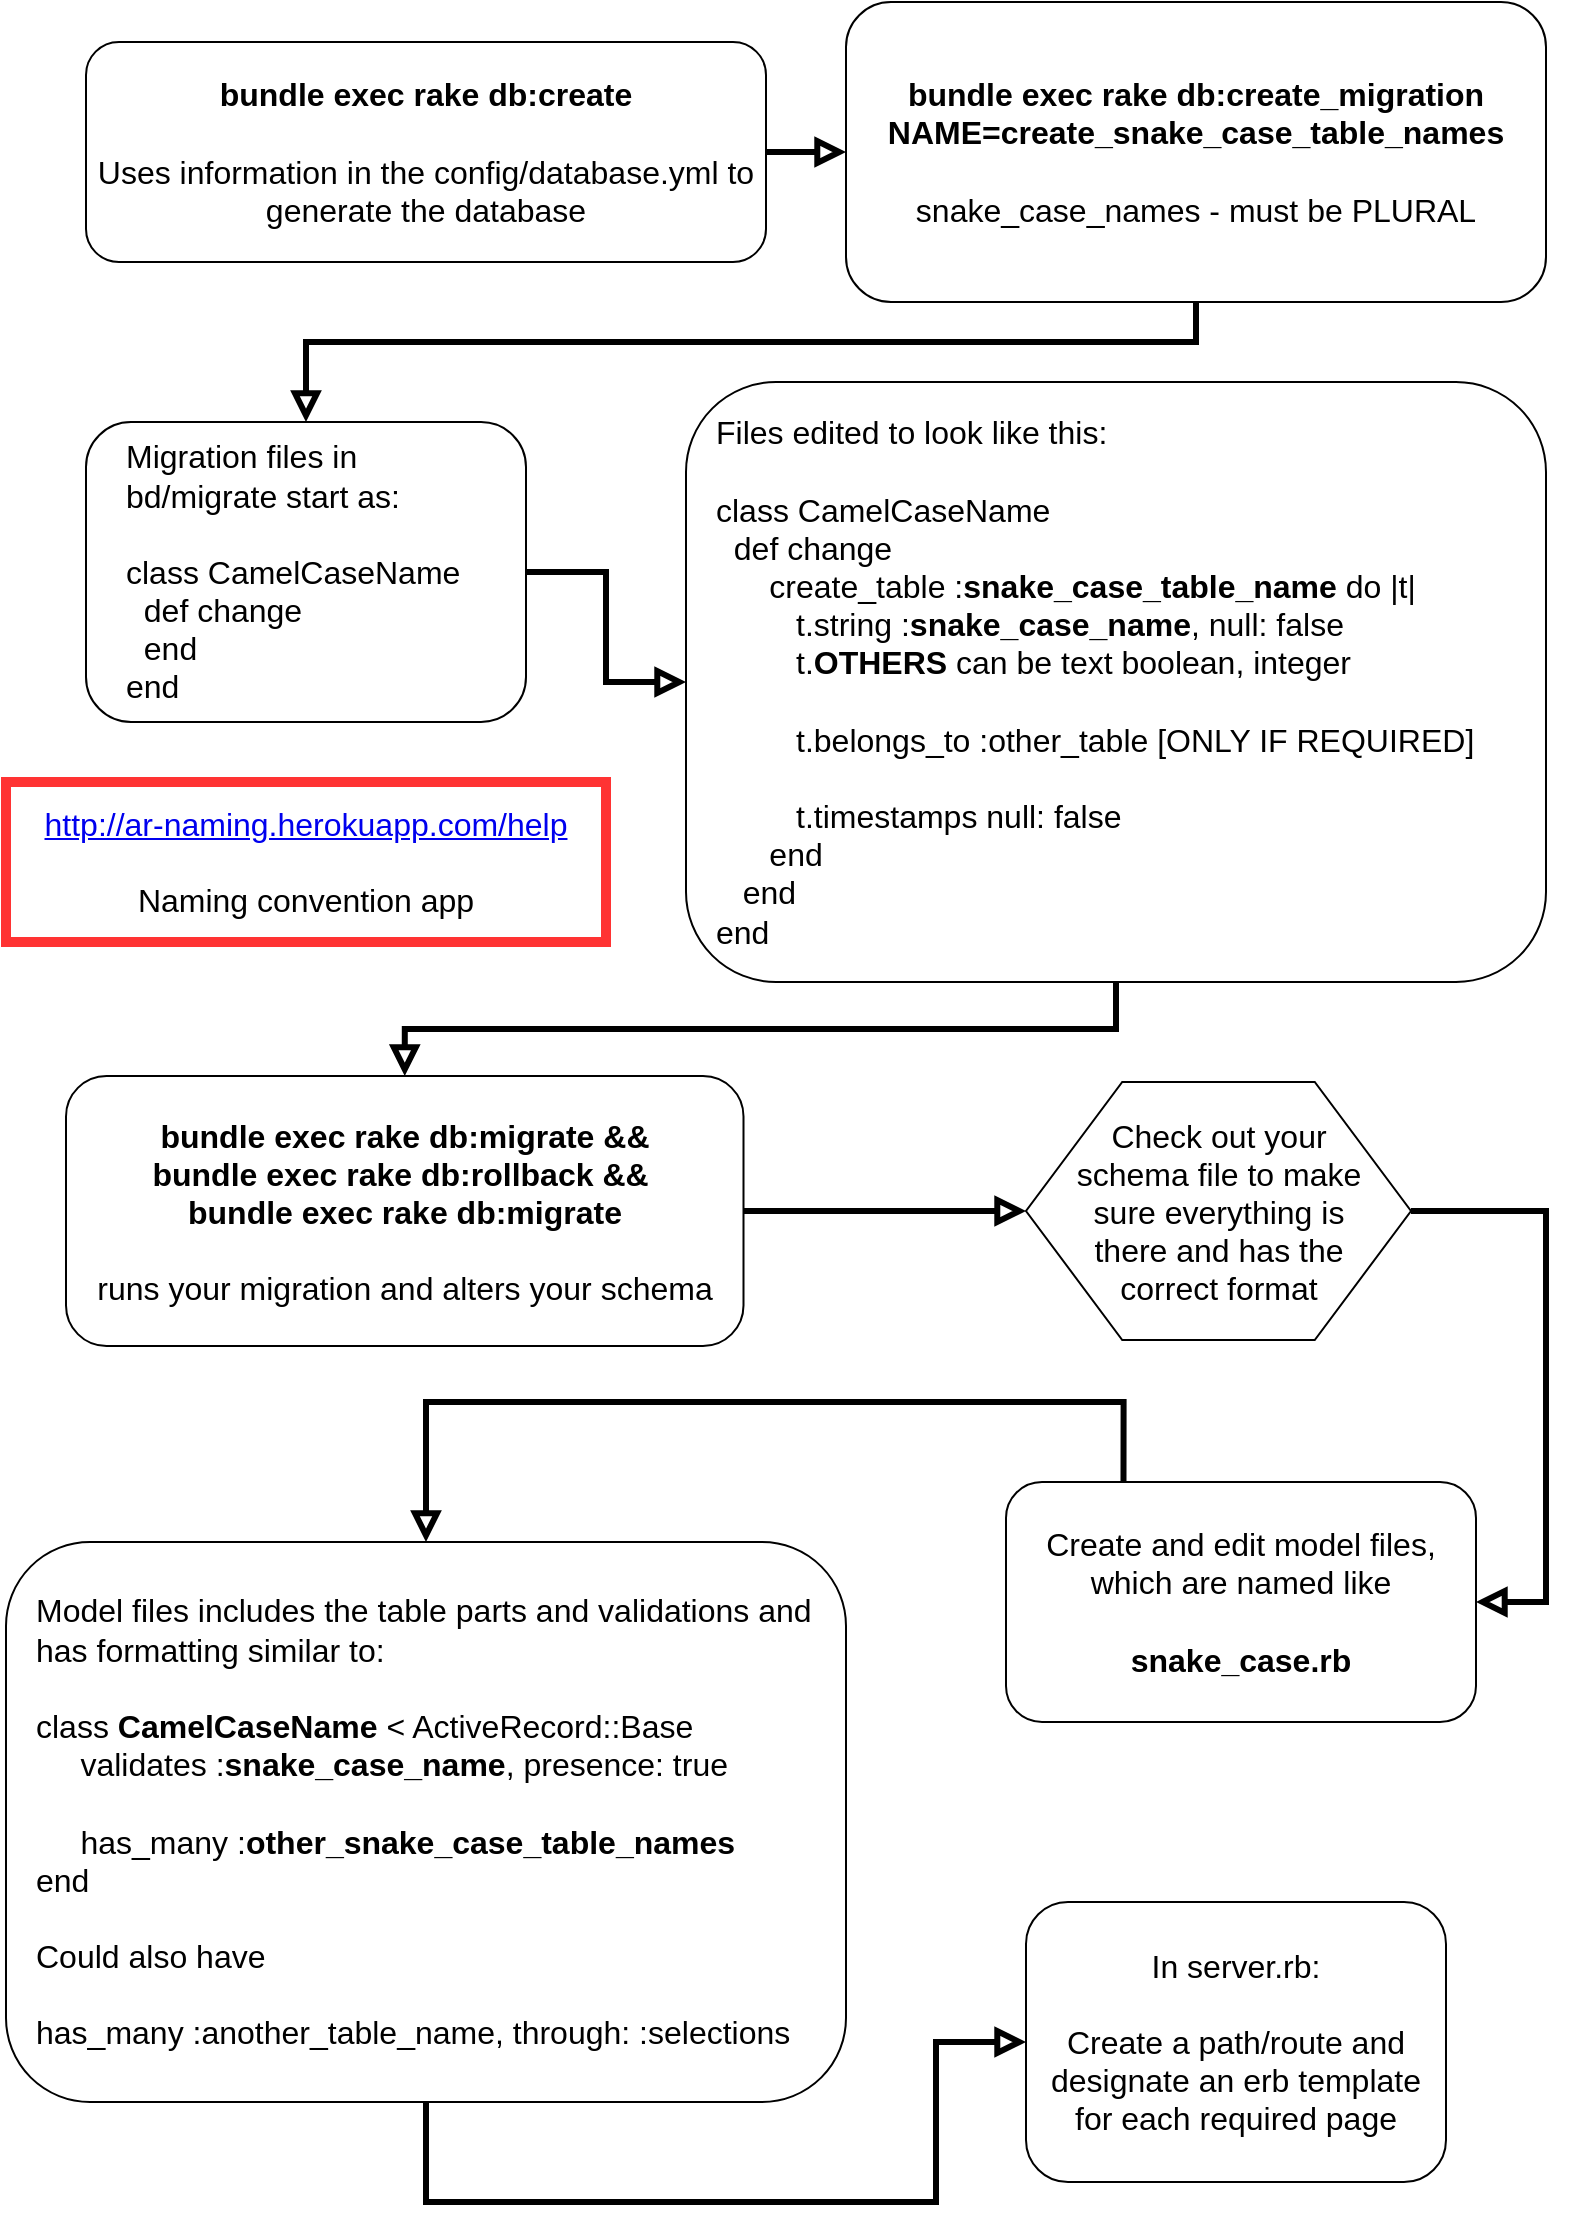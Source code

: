 <mxfile version="13.3.9" type="device"><diagram id="C5RBs43oDa-KdzZeNtuy" name="Page-1"><mxGraphModel dx="1112" dy="1182" grid="1" gridSize="10" guides="1" tooltips="1" connect="1" arrows="1" fold="1" page="1" pageScale="1" pageWidth="827" pageHeight="1169" math="0" shadow="0"><root><mxCell id="WIyWlLk6GJQsqaUBKTNV-0"/><mxCell id="WIyWlLk6GJQsqaUBKTNV-1" parent="WIyWlLk6GJQsqaUBKTNV-0"/><mxCell id="WIyWlLk6GJQsqaUBKTNV-2" value="" style="rounded=0;html=1;jettySize=auto;orthogonalLoop=1;fontSize=11;endArrow=block;endFill=0;endSize=8;strokeWidth=3;shadow=0;labelBackgroundColor=none;edgeStyle=orthogonalEdgeStyle;exitX=1;exitY=0.5;exitDx=0;exitDy=0;entryX=0;entryY=0.5;entryDx=0;entryDy=0;" parent="WIyWlLk6GJQsqaUBKTNV-1" source="WIyWlLk6GJQsqaUBKTNV-3" edge="1" target="2wtldnMOHcKJQ8Ly90QJ-17"><mxGeometry relative="1" as="geometry"><mxPoint x="232.5" y="320" as="targetPoint"/></mxGeometry></mxCell><mxCell id="WIyWlLk6GJQsqaUBKTNV-3" value="&lt;b style=&quot;font-size: 16px&quot;&gt;bundle exec rake db:create&lt;/b&gt;&lt;br style=&quot;font-size: 16px&quot;&gt;&lt;br style=&quot;font-size: 16px&quot;&gt;Uses information in the config/database.yml to generate the database" style="rounded=1;whiteSpace=wrap;html=1;fontSize=16;glass=0;strokeWidth=1;shadow=0;" parent="WIyWlLk6GJQsqaUBKTNV-1" vertex="1"><mxGeometry x="60" y="40" width="340" height="110" as="geometry"/></mxCell><mxCell id="WIyWlLk6GJQsqaUBKTNV-7" value="In server.rb:&lt;br style=&quot;font-size: 16px;&quot;&gt;&lt;br style=&quot;font-size: 16px;&quot;&gt;Create a path/route and designate an erb template for each required page" style="rounded=1;whiteSpace=wrap;html=1;fontSize=16;glass=0;strokeWidth=1;shadow=0;" parent="WIyWlLk6GJQsqaUBKTNV-1" vertex="1"><mxGeometry x="530" y="970" width="210" height="140" as="geometry"/></mxCell><mxCell id="WIyWlLk6GJQsqaUBKTNV-12" value="Create and edit model files, which are named&amp;nbsp;like &lt;br style=&quot;font-size: 16px&quot;&gt;&lt;br style=&quot;font-size: 16px&quot;&gt;&lt;b style=&quot;font-size: 16px&quot;&gt;snake_case.rb&lt;/b&gt;" style="rounded=1;whiteSpace=wrap;html=1;fontSize=16;glass=0;strokeWidth=1;shadow=0;" parent="WIyWlLk6GJQsqaUBKTNV-1" vertex="1"><mxGeometry x="520" y="760" width="235" height="120" as="geometry"/></mxCell><mxCell id="1tUbw-ZoJ2tnb2pY8G_2-1" value="&lt;b style=&quot;font-size: 16px&quot;&gt;bundle exec rake db:migrate &amp;amp;&amp;amp; &lt;br&gt;bundle exec rake db:rollback &amp;amp;&amp;amp;&amp;nbsp;&lt;br&gt;bundle exec rake db:migrate&lt;/b&gt;&lt;br style=&quot;font-size: 16px&quot;&gt;&lt;br style=&quot;font-size: 16px&quot;&gt;runs your migration and alters your schema" style="rounded=1;whiteSpace=wrap;html=1;fontSize=16;" parent="WIyWlLk6GJQsqaUBKTNV-1" vertex="1"><mxGeometry x="50" y="557" width="338.75" height="135" as="geometry"/></mxCell><mxCell id="2wtldnMOHcKJQ8Ly90QJ-0" value="Migration files in bd/migrate start as:&lt;br style=&quot;font-size: 16px&quot;&gt;&lt;br style=&quot;font-size: 16px&quot;&gt;class CamelCaseName&lt;br style=&quot;font-size: 16px&quot;&gt;&lt;span style=&quot;font-size: 16px&quot;&gt;&amp;nbsp; def change&lt;/span&gt;&lt;br style=&quot;font-size: 16px&quot;&gt;&amp;nbsp; end&lt;br style=&quot;font-size: 16px&quot;&gt;end" style="rounded=1;whiteSpace=wrap;html=1;align=left;spacingLeft=5;spacingTop=5;spacingBottom=5;spacingRight=5;spacing=15;fontSize=16;" vertex="1" parent="WIyWlLk6GJQsqaUBKTNV-1"><mxGeometry x="60" y="230" width="220" height="150" as="geometry"/></mxCell><mxCell id="2wtldnMOHcKJQ8Ly90QJ-1" value="Files edited to look like this:&lt;br style=&quot;font-size: 16px&quot;&gt;&lt;br style=&quot;font-size: 16px&quot;&gt;class CamelCaseName&lt;br style=&quot;font-size: 16px&quot;&gt;&amp;nbsp; def change&lt;br style=&quot;font-size: 16px&quot;&gt;&amp;nbsp; &amp;nbsp; &amp;nbsp; create_table :&lt;b style=&quot;font-size: 16px&quot;&gt;snake_case_table_name&lt;/b&gt; do |t|&lt;br style=&quot;font-size: 16px&quot;&gt;&amp;nbsp; &amp;nbsp; &amp;nbsp; &amp;nbsp; &amp;nbsp;t.string :&lt;b style=&quot;font-size: 16px&quot;&gt;snake_case_name&lt;/b&gt;, null: false&lt;br style=&quot;font-size: 16px&quot;&gt;&amp;nbsp; &amp;nbsp; &amp;nbsp; &amp;nbsp; &amp;nbsp;t.&lt;b style=&quot;font-size: 16px&quot;&gt;OTHERS&lt;/b&gt;&amp;nbsp;can be text boolean, integer&amp;nbsp;&lt;br&gt;&lt;br&gt;&amp;nbsp; &amp;nbsp; &amp;nbsp; &amp;nbsp; &amp;nbsp;t.belongs_to :other_table [ONLY IF REQUIRED]&lt;br&gt;&lt;br&gt;&amp;nbsp; &amp;nbsp; &amp;nbsp; &amp;nbsp; &amp;nbsp;t.timestamps null: false&lt;br style=&quot;font-size: 16px&quot;&gt;&amp;nbsp; &amp;nbsp; &amp;nbsp; end&lt;br style=&quot;font-size: 16px&quot;&gt;&amp;nbsp; &amp;nbsp;end&lt;br style=&quot;font-size: 16px&quot;&gt;end" style="rounded=1;whiteSpace=wrap;html=1;align=left;spacing=15;fontSize=16;" vertex="1" parent="WIyWlLk6GJQsqaUBKTNV-1"><mxGeometry x="360" y="210" width="430" height="300" as="geometry"/></mxCell><mxCell id="2wtldnMOHcKJQ8Ly90QJ-3" value="" style="rounded=0;html=1;jettySize=auto;orthogonalLoop=1;fontSize=11;endArrow=block;endFill=0;endSize=8;strokeWidth=3;shadow=0;labelBackgroundColor=none;edgeStyle=orthogonalEdgeStyle;entryX=0;entryY=0.5;entryDx=0;entryDy=0;exitX=1;exitY=0.5;exitDx=0;exitDy=0;" edge="1" parent="WIyWlLk6GJQsqaUBKTNV-1" source="2wtldnMOHcKJQ8Ly90QJ-0" target="2wtldnMOHcKJQ8Ly90QJ-1"><mxGeometry relative="1" as="geometry"><mxPoint x="425" y="99.5" as="targetPoint"/><mxPoint x="395" y="99.5" as="sourcePoint"/></mxGeometry></mxCell><mxCell id="2wtldnMOHcKJQ8Ly90QJ-4" value="" style="rounded=0;html=1;jettySize=auto;orthogonalLoop=1;fontSize=11;endArrow=block;endFill=0;endSize=8;strokeWidth=3;shadow=0;labelBackgroundColor=none;edgeStyle=orthogonalEdgeStyle;entryX=0.5;entryY=0;entryDx=0;entryDy=0;exitX=0.5;exitY=1;exitDx=0;exitDy=0;" edge="1" parent="WIyWlLk6GJQsqaUBKTNV-1" source="2wtldnMOHcKJQ8Ly90QJ-1" target="1tUbw-ZoJ2tnb2pY8G_2-1"><mxGeometry relative="1" as="geometry"><mxPoint x="545" y="319.5" as="targetPoint"/><mxPoint x="510" y="290" as="sourcePoint"/></mxGeometry></mxCell><mxCell id="2wtldnMOHcKJQ8Ly90QJ-5" value="Check out your schema file to make sure everything is there and has the correct format" style="shape=hexagon;perimeter=hexagonPerimeter2;whiteSpace=wrap;html=1;align=center;spacing=5;spacingLeft=11;spacingRight=11;fontSize=16;" vertex="1" parent="WIyWlLk6GJQsqaUBKTNV-1"><mxGeometry x="530" y="560" width="192.5" height="129" as="geometry"/></mxCell><mxCell id="2wtldnMOHcKJQ8Ly90QJ-6" value="" style="rounded=0;html=1;jettySize=auto;orthogonalLoop=1;fontSize=11;endArrow=block;endFill=0;endSize=8;strokeWidth=3;shadow=0;labelBackgroundColor=none;edgeStyle=orthogonalEdgeStyle;entryX=0;entryY=0.5;entryDx=0;entryDy=0;exitX=1;exitY=0.5;exitDx=0;exitDy=0;" edge="1" parent="WIyWlLk6GJQsqaUBKTNV-1" source="1tUbw-ZoJ2tnb2pY8G_2-1" target="2wtldnMOHcKJQ8Ly90QJ-5"><mxGeometry relative="1" as="geometry"><mxPoint x="152.5" y="380" as="targetPoint"/><mxPoint x="310" y="330" as="sourcePoint"/></mxGeometry></mxCell><mxCell id="2wtldnMOHcKJQ8Ly90QJ-7" value="" style="rounded=0;html=1;jettySize=auto;orthogonalLoop=1;fontSize=11;endArrow=block;endFill=0;endSize=8;strokeWidth=3;shadow=0;labelBackgroundColor=none;edgeStyle=orthogonalEdgeStyle;entryX=1;entryY=0.5;entryDx=0;entryDy=0;exitX=1;exitY=0.5;exitDx=0;exitDy=0;" edge="1" parent="WIyWlLk6GJQsqaUBKTNV-1" source="2wtldnMOHcKJQ8Ly90QJ-5" target="WIyWlLk6GJQsqaUBKTNV-12"><mxGeometry relative="1" as="geometry"><mxPoint x="62.5" y="530" as="targetPoint"/><mxPoint x="220" y="480" as="sourcePoint"/><Array as="points"><mxPoint x="790" y="625"/><mxPoint x="790" y="820"/></Array></mxGeometry></mxCell><mxCell id="2wtldnMOHcKJQ8Ly90QJ-12" value="" style="rounded=0;html=1;jettySize=auto;orthogonalLoop=1;fontSize=11;endArrow=block;endFill=0;endSize=8;strokeWidth=3;shadow=0;labelBackgroundColor=none;edgeStyle=orthogonalEdgeStyle;entryX=0.5;entryY=0;entryDx=0;entryDy=0;exitX=0.25;exitY=0;exitDx=0;exitDy=0;" edge="1" parent="WIyWlLk6GJQsqaUBKTNV-1" source="WIyWlLk6GJQsqaUBKTNV-12" target="2wtldnMOHcKJQ8Ly90QJ-13"><mxGeometry relative="1" as="geometry"><mxPoint x="405" y="370" as="targetPoint"/><mxPoint x="360" y="560" as="sourcePoint"/><Array as="points"><mxPoint x="579" y="720"/><mxPoint x="230" y="720"/></Array></mxGeometry></mxCell><mxCell id="2wtldnMOHcKJQ8Ly90QJ-13" value="&lt;span style=&quot;font-size: 16px&quot;&gt;Model files includes the table parts and validations and has&amp;nbsp;&lt;/span&gt;&lt;span style=&quot;font-size: 16px&quot;&gt;formatting similar to:&lt;/span&gt;&lt;br style=&quot;font-size: 16px&quot;&gt;&lt;br style=&quot;font-size: 16px&quot;&gt;&lt;div style=&quot;font-size: 16px&quot;&gt;class &lt;b&gt;CamelCaseName&lt;/b&gt; &amp;lt; ActiveRecord::Base&lt;/div&gt;&lt;div style=&quot;font-size: 16px&quot;&gt;&amp;nbsp; &amp;nbsp; &amp;nbsp;validates :&lt;b&gt;snake_case_name&lt;/b&gt;, presence: true&lt;br style=&quot;font-size: 16px&quot;&gt;&lt;/div&gt;&lt;div style=&quot;font-size: 16px&quot;&gt;&lt;br style=&quot;font-size: 16px&quot;&gt;&lt;/div&gt;&lt;div style=&quot;font-size: 16px&quot;&gt;&amp;nbsp; &amp;nbsp; &amp;nbsp;has_many :&lt;b&gt;other_snake_case_table_names&lt;/b&gt;&lt;/div&gt;&lt;div style=&quot;font-size: 16px&quot;&gt;end&lt;br style=&quot;font-size: 16px&quot;&gt;&lt;/div&gt;&lt;div style=&quot;font-size: 16px&quot;&gt;&lt;br style=&quot;font-size: 16px&quot;&gt;&lt;/div&gt;&lt;div style=&quot;font-size: 16px&quot;&gt;Could also have&amp;nbsp;&lt;/div&gt;&lt;div style=&quot;font-size: 16px&quot;&gt;&lt;br&gt;&lt;/div&gt;&lt;div style=&quot;font-size: 16px&quot;&gt;has_many :another_table_name, through: :selections&lt;/div&gt;" style="rounded=1;whiteSpace=wrap;html=1;align=left;spacing=15;fontSize=16;" vertex="1" parent="WIyWlLk6GJQsqaUBKTNV-1"><mxGeometry x="20" y="790" width="420" height="280" as="geometry"/></mxCell><mxCell id="2wtldnMOHcKJQ8Ly90QJ-17" value="&lt;span&gt;&lt;b&gt;bundle exec rake db:create_migration NAME=create_snake_case_table_names&lt;/b&gt;&lt;br&gt;&lt;br&gt;snake_case_names - must be PLURAL&lt;br&gt;&lt;/span&gt;" style="rounded=1;whiteSpace=wrap;html=1;align=center;spacingLeft=5;spacingTop=5;spacingBottom=5;spacingRight=5;spacing=5;fontSize=16;" vertex="1" parent="WIyWlLk6GJQsqaUBKTNV-1"><mxGeometry x="440" y="20" width="350" height="150" as="geometry"/></mxCell><mxCell id="2wtldnMOHcKJQ8Ly90QJ-22" value="" style="rounded=0;html=1;jettySize=auto;orthogonalLoop=1;fontSize=11;endArrow=block;endFill=0;endSize=8;strokeWidth=3;shadow=0;labelBackgroundColor=none;edgeStyle=orthogonalEdgeStyle;exitX=0.5;exitY=1;exitDx=0;exitDy=0;entryX=0.5;entryY=0;entryDx=0;entryDy=0;" edge="1" parent="WIyWlLk6GJQsqaUBKTNV-1" source="2wtldnMOHcKJQ8Ly90QJ-17" target="2wtldnMOHcKJQ8Ly90QJ-0"><mxGeometry relative="1" as="geometry"><mxPoint x="450" y="105" as="targetPoint"/><mxPoint x="410" y="115" as="sourcePoint"/><Array as="points"><mxPoint x="615" y="190"/><mxPoint x="170" y="190"/></Array></mxGeometry></mxCell><mxCell id="2wtldnMOHcKJQ8Ly90QJ-27" value="&lt;a href=&quot;http://ar-naming.herokuapp.com/help&quot;&gt;http://ar-naming.herokuapp.com/help&lt;/a&gt;&lt;br&gt;&lt;br&gt;Naming convention app" style="rounded=0;whiteSpace=wrap;html=1;fontSize=16;align=center;strokeColor=#FF3333;strokeWidth=5;" vertex="1" parent="WIyWlLk6GJQsqaUBKTNV-1"><mxGeometry x="20" y="410" width="300" height="80" as="geometry"/></mxCell><mxCell id="2wtldnMOHcKJQ8Ly90QJ-28" value="" style="rounded=0;html=1;jettySize=auto;orthogonalLoop=1;fontSize=11;endArrow=block;endFill=0;endSize=8;strokeWidth=3;shadow=0;labelBackgroundColor=none;edgeStyle=orthogonalEdgeStyle;exitX=0.5;exitY=1;exitDx=0;exitDy=0;entryX=0;entryY=0.5;entryDx=0;entryDy=0;" edge="1" parent="WIyWlLk6GJQsqaUBKTNV-1" source="2wtldnMOHcKJQ8Ly90QJ-13" target="WIyWlLk6GJQsqaUBKTNV-7"><mxGeometry relative="1" as="geometry"><mxPoint x="220" y="1090" as="targetPoint"/><mxPoint x="260" y="1080" as="sourcePoint"/><Array as="points"><mxPoint x="230" y="1120"/><mxPoint x="485" y="1120"/><mxPoint x="485" y="1040"/></Array></mxGeometry></mxCell></root></mxGraphModel></diagram></mxfile>
